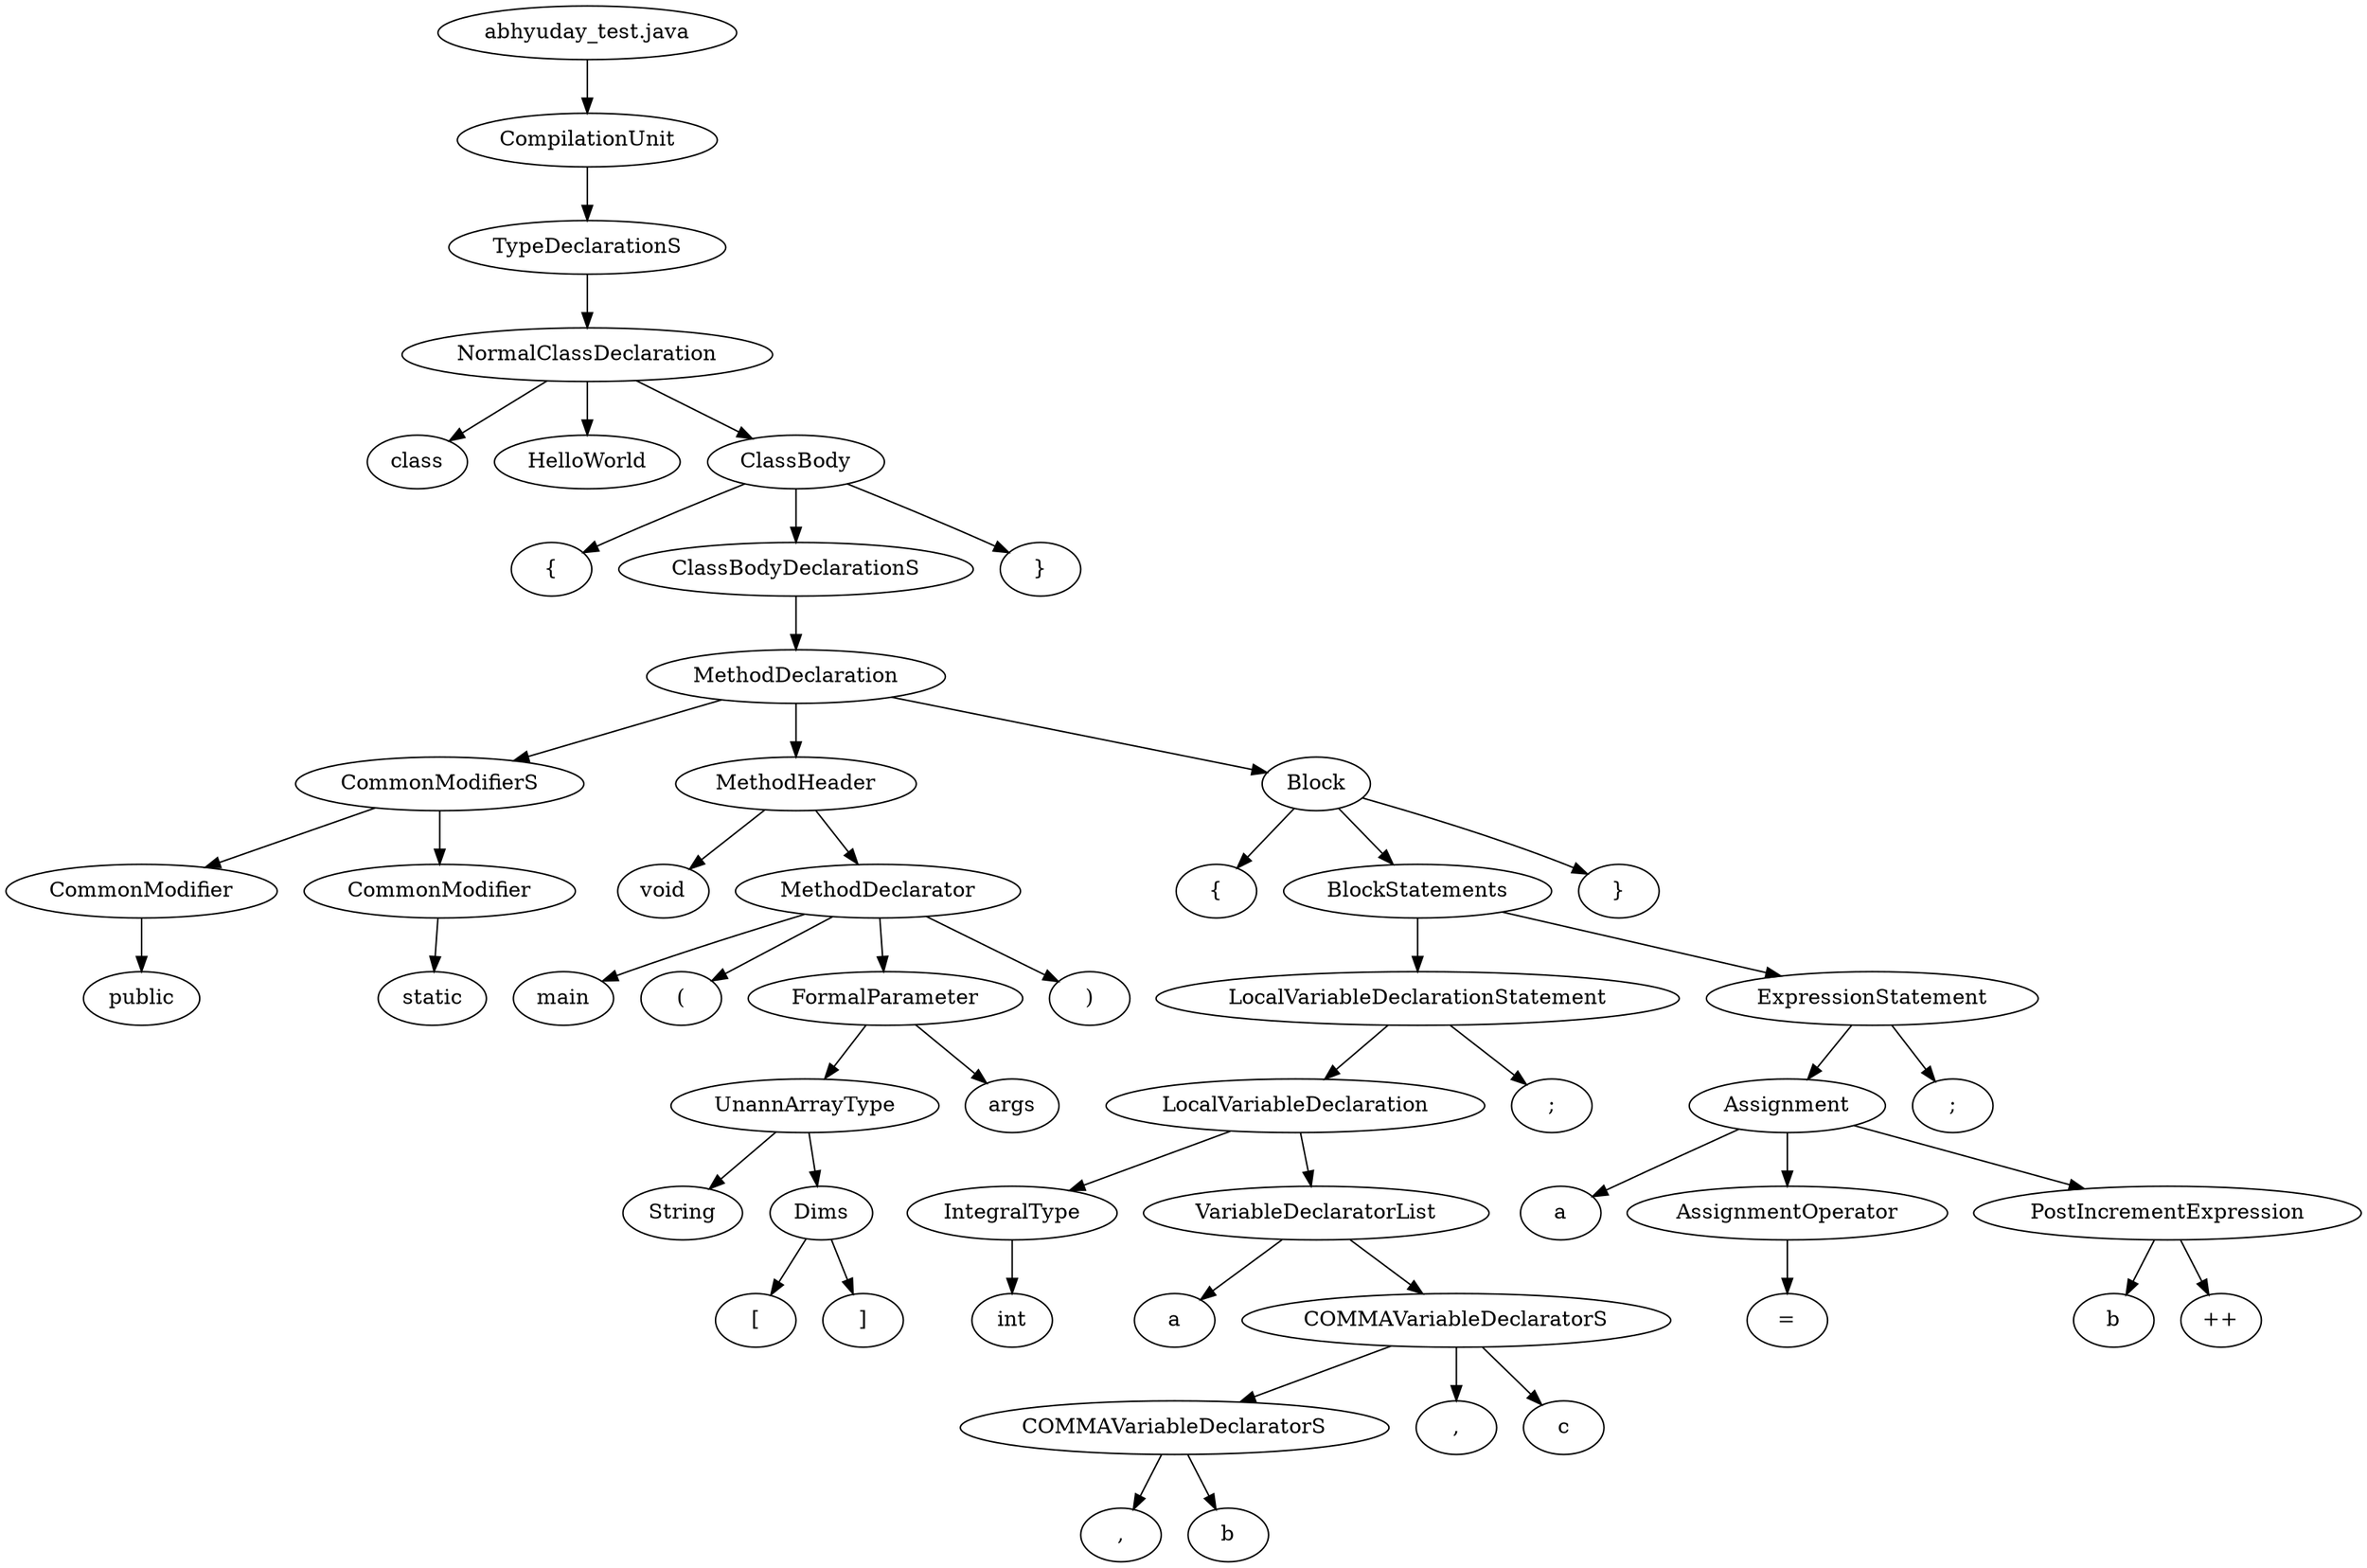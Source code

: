 // Abstract Syntax Tree
digraph {
	1 [label=CompilationUnit]
	0 -> 1
	2 [label=TypeDeclarationS]
	1 -> 2
	3 [label=NormalClassDeclaration]
	2 -> 3
	4 [label=class]
	3 -> 4
	5 [label=HelloWorld]
	3 -> 5
	6 [label=ClassBody]
	3 -> 6
	7 [label="{"]
	6 -> 7
	8 [label=ClassBodyDeclarationS]
	6 -> 8
	9 [label=MethodDeclaration]
	8 -> 9
	10 [label=CommonModifierS]
	9 -> 10
	11 [label=CommonModifier]
	10 -> 11
	12 [label=public]
	11 -> 12
	13 [label=CommonModifier]
	10 -> 13
	14 [label=static]
	13 -> 14
	15 [label=MethodHeader]
	9 -> 15
	16 [label=void]
	15 -> 16
	17 [label=MethodDeclarator]
	15 -> 17
	18 [label=main]
	17 -> 18
	19 [label="("]
	17 -> 19
	20 [label=FormalParameter]
	17 -> 20
	21 [label=UnannArrayType]
	20 -> 21
	22 [label=String]
	21 -> 22
	23 [label=Dims]
	21 -> 23
	24 [label="["]
	23 -> 24
	25 [label="]"]
	23 -> 25
	26 [label=args]
	20 -> 26
	27 [label=")"]
	17 -> 27
	28 [label=Block]
	9 -> 28
	29 [label="{"]
	28 -> 29
	30 [label=BlockStatements]
	28 -> 30
	31 [label=LocalVariableDeclarationStatement]
	30 -> 31
	32 [label=LocalVariableDeclaration]
	31 -> 32
	33 [label=IntegralType]
	32 -> 33
	34 [label=int]
	33 -> 34
	35 [label=VariableDeclaratorList]
	32 -> 35
	36 [label=a]
	35 -> 36
	37 [label=COMMAVariableDeclaratorS]
	35 -> 37
	38 [label=COMMAVariableDeclaratorS]
	37 -> 38
	39 [label=","]
	38 -> 39
	40 [label=b]
	38 -> 40
	41 [label=","]
	37 -> 41
	42 [label=c]
	37 -> 42
	43 [label=";"]
	31 -> 43
	44 [label=ExpressionStatement]
	30 -> 44
	45 [label=Assignment]
	44 -> 45
	46 [label=a]
	45 -> 46
	47 [label=AssignmentOperator]
	45 -> 47
	48 [label="="]
	47 -> 48
	49 [label=PostIncrementExpression]
	45 -> 49
	50 [label=b]
	49 -> 50
	51 [label="++"]
	49 -> 51
	52 [label=";"]
	44 -> 52
	53 [label="}"]
	28 -> 53
	54 [label="}"]
	6 -> 54
	0 [label="abhyuday_test.java"]
}
